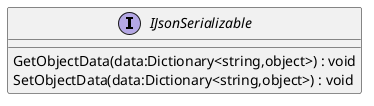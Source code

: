 @startuml
interface IJsonSerializable {
    GetObjectData(data:Dictionary<string,object>) : void
    SetObjectData(data:Dictionary<string,object>) : void
}
@enduml
